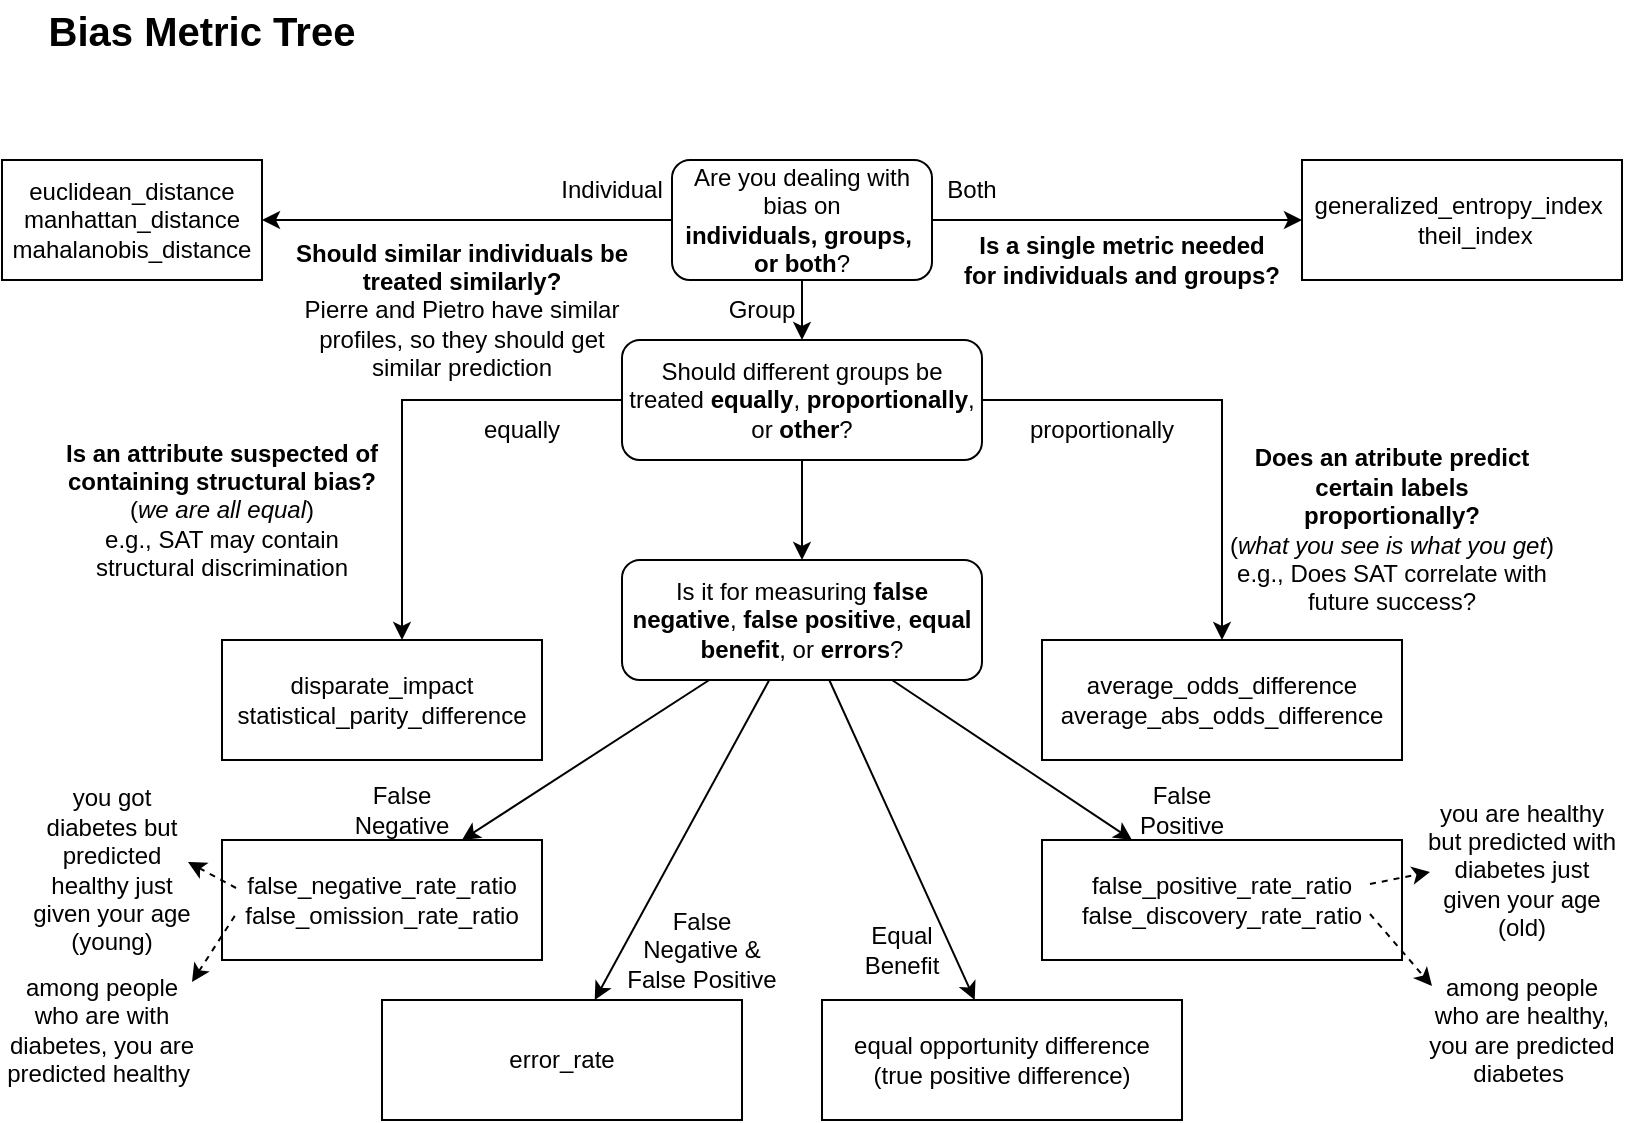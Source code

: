 <mxfile version="18.0.6" type="device" pages="4"><diagram id="ROVYb0s-WKF2HSkMTTLL" name="Metric Decision"><mxGraphModel dx="1038" dy="649" grid="1" gridSize="10" guides="0" tooltips="1" connect="0" arrows="0" fold="1" page="1" pageScale="1" pageWidth="827" pageHeight="1169" math="0" shadow="0"><root><mxCell id="0"/><mxCell id="1" parent="0"/><mxCell id="5Wt8-BxMHKpQGTpT58Vk-3" value="" style="edgeStyle=orthogonalEdgeStyle;rounded=0;orthogonalLoop=1;jettySize=auto;html=1;" parent="1" source="5Wt8-BxMHKpQGTpT58Vk-1" target="5Wt8-BxMHKpQGTpT58Vk-5" edge="1"><mxGeometry x="0.143" y="-20" relative="1" as="geometry"><mxPoint x="140" y="200" as="targetPoint"/><Array as="points"/><mxPoint as="offset"/></mxGeometry></mxCell><mxCell id="5Wt8-BxMHKpQGTpT58Vk-30" style="edgeStyle=orthogonalEdgeStyle;rounded=0;orthogonalLoop=1;jettySize=auto;html=1;fontSize=11;" parent="1" source="5Wt8-BxMHKpQGTpT58Vk-1" target="5Wt8-BxMHKpQGTpT58Vk-28" edge="1"><mxGeometry relative="1" as="geometry"/></mxCell><mxCell id="5Wt8-BxMHKpQGTpT58Vk-68" style="edgeStyle=orthogonalEdgeStyle;rounded=0;orthogonalLoop=1;jettySize=auto;html=1;exitX=0.5;exitY=1;exitDx=0;exitDy=0;fontSize=11;" parent="1" source="5Wt8-BxMHKpQGTpT58Vk-1" target="5Wt8-BxMHKpQGTpT58Vk-31" edge="1"><mxGeometry relative="1" as="geometry"><Array as="points"><mxPoint x="410" y="155"/></Array></mxGeometry></mxCell><mxCell id="5Wt8-BxMHKpQGTpT58Vk-1" value="Are you dealing with bias on &lt;b&gt;individuals,&amp;nbsp;&lt;/b&gt;&lt;b&gt;groups,&amp;nbsp; or both&lt;/b&gt;?" style="rounded=1;whiteSpace=wrap;html=1;" parent="1" vertex="1"><mxGeometry x="345" y="100" width="130" height="60" as="geometry"/></mxCell><mxCell id="5Wt8-BxMHKpQGTpT58Vk-5" value="euclidean_distance&lt;br&gt;manhattan_distance&lt;br&gt;mahalanobis_distance" style="rounded=0;whiteSpace=wrap;html=1;" parent="1" vertex="1"><mxGeometry x="10" y="100" width="130" height="60" as="geometry"/></mxCell><mxCell id="5Wt8-BxMHKpQGTpT58Vk-6" value="Bias Metric Tree" style="text;html=1;strokeColor=none;fillColor=none;align=center;verticalAlign=middle;whiteSpace=wrap;rounded=0;fontStyle=1;fontSize=20;" parent="1" vertex="1"><mxGeometry x="20" y="20" width="180" height="30" as="geometry"/></mxCell><mxCell id="5Wt8-BxMHKpQGTpT58Vk-8" value="Individual" style="text;html=1;strokeColor=none;fillColor=none;align=center;verticalAlign=middle;whiteSpace=wrap;rounded=0;fontSize=12;" parent="1" vertex="1"><mxGeometry x="295" y="105" width="40" height="20" as="geometry"/></mxCell><mxCell id="5Wt8-BxMHKpQGTpT58Vk-22" style="edgeStyle=orthogonalEdgeStyle;rounded=0;orthogonalLoop=1;jettySize=auto;html=1;fontSize=11;exitX=0;exitY=0.5;exitDx=0;exitDy=0;" parent="1" source="5Wt8-BxMHKpQGTpT58Vk-31" target="5Wt8-BxMHKpQGTpT58Vk-20" edge="1"><mxGeometry relative="1" as="geometry"><mxPoint x="420" y="200" as="sourcePoint"/><Array as="points"><mxPoint x="210" y="220"/></Array></mxGeometry></mxCell><mxCell id="5Wt8-BxMHKpQGTpT58Vk-15" value="&lt;b&gt;Should similar individuals be treated similarly?&lt;br&gt;&lt;/b&gt;Pierre and Pietro have similar profiles, so they should get similar prediction" style="text;html=1;strokeColor=none;fillColor=none;align=center;verticalAlign=middle;whiteSpace=wrap;rounded=0;fontSize=12;" parent="1" vertex="1"><mxGeometry x="150" y="145" width="180" height="60" as="geometry"/></mxCell><mxCell id="5Wt8-BxMHKpQGTpT58Vk-16" value="Group" style="text;html=1;strokeColor=none;fillColor=none;align=center;verticalAlign=middle;whiteSpace=wrap;rounded=0;fontSize=12;" parent="1" vertex="1"><mxGeometry x="370" y="160" width="40" height="30" as="geometry"/></mxCell><mxCell id="5Wt8-BxMHKpQGTpT58Vk-19" value="&lt;b&gt;Does an atribute predict certain labels proportionally?&lt;br&gt;&lt;/b&gt;(&lt;i&gt;what you see is what you get&lt;/i&gt;) e.g.,&amp;nbsp;Does SAT correlate with future success?" style="text;html=1;strokeColor=none;fillColor=none;align=center;verticalAlign=middle;whiteSpace=wrap;rounded=0;fontSize=12;" parent="1" vertex="1"><mxGeometry x="620" y="270" width="170" height="30" as="geometry"/></mxCell><mxCell id="5Wt8-BxMHKpQGTpT58Vk-20" value="&lt;div&gt;disparate_impact&lt;/div&gt;&lt;div&gt;statistical_parity_difference&lt;/div&gt;" style="rounded=0;whiteSpace=wrap;html=1;" parent="1" vertex="1"><mxGeometry x="120" y="340" width="160" height="60" as="geometry"/></mxCell><mxCell id="5Wt8-BxMHKpQGTpT58Vk-21" value="&lt;b&gt;Is an attribute suspected of containing structural bias?&lt;br&gt;&lt;/b&gt;(&lt;i&gt;we are all equal&lt;/i&gt;)&lt;br&gt;e.g., SAT may contain structural discrimination" style="text;html=1;strokeColor=none;fillColor=none;align=center;verticalAlign=middle;whiteSpace=wrap;rounded=0;fontSize=12;" parent="1" vertex="1"><mxGeometry x="35" y="260" width="170" height="30" as="geometry"/></mxCell><mxCell id="5Wt8-BxMHKpQGTpT58Vk-23" value="&lt;div&gt;average_odds_difference&lt;/div&gt;&lt;div&gt;average_abs_odds_difference&lt;/div&gt;" style="rounded=0;whiteSpace=wrap;html=1;" parent="1" vertex="1"><mxGeometry x="530" y="340" width="180" height="60" as="geometry"/></mxCell><mxCell id="5Wt8-BxMHKpQGTpT58Vk-26" value="Both" style="text;html=1;strokeColor=none;fillColor=none;align=center;verticalAlign=middle;whiteSpace=wrap;rounded=0;fontSize=12;" parent="1" vertex="1"><mxGeometry x="475" y="105" width="40" height="20" as="geometry"/></mxCell><mxCell id="5Wt8-BxMHKpQGTpT58Vk-28" value="&lt;div&gt;generalized_entropy_index&amp;nbsp;&lt;/div&gt;&lt;div&gt;&amp;nbsp; &amp;nbsp; theil_index&lt;/div&gt;" style="rounded=0;whiteSpace=wrap;html=1;" parent="1" vertex="1"><mxGeometry x="660" y="100" width="160" height="60" as="geometry"/></mxCell><mxCell id="5Wt8-BxMHKpQGTpT58Vk-29" value="&lt;b&gt;Is a single metric needed for individuals and groups?&lt;br&gt;&lt;/b&gt;" style="text;html=1;strokeColor=none;fillColor=none;align=center;verticalAlign=middle;whiteSpace=wrap;rounded=0;fontSize=12;" parent="1" vertex="1"><mxGeometry x="490" y="135" width="160" height="30" as="geometry"/></mxCell><mxCell id="5Wt8-BxMHKpQGTpT58Vk-49" value="" style="edgeStyle=orthogonalEdgeStyle;rounded=0;orthogonalLoop=1;jettySize=auto;html=1;fontSize=11;entryX=0.5;entryY=0;entryDx=0;entryDy=0;" parent="1" source="5Wt8-BxMHKpQGTpT58Vk-31" target="5Wt8-BxMHKpQGTpT58Vk-48" edge="1"><mxGeometry relative="1" as="geometry"><Array as="points"/></mxGeometry></mxCell><mxCell id="5Wt8-BxMHKpQGTpT58Vk-31" value="Should different groups be treated &lt;b&gt;equally&lt;/b&gt;, &lt;b&gt;proportionally&lt;/b&gt;, or &lt;b&gt;other&lt;/b&gt;?" style="rounded=1;whiteSpace=wrap;html=1;" parent="1" vertex="1"><mxGeometry x="320" y="190" width="180" height="60" as="geometry"/></mxCell><mxCell id="5Wt8-BxMHKpQGTpT58Vk-33" style="edgeStyle=orthogonalEdgeStyle;rounded=0;orthogonalLoop=1;jettySize=auto;html=1;fontSize=11;" parent="1" source="5Wt8-BxMHKpQGTpT58Vk-31" target="5Wt8-BxMHKpQGTpT58Vk-23" edge="1"><mxGeometry relative="1" as="geometry"><mxPoint x="270" y="140" as="sourcePoint"/><mxPoint x="370" y="200" as="targetPoint"/><Array as="points"><mxPoint x="620" y="220"/></Array></mxGeometry></mxCell><mxCell id="5Wt8-BxMHKpQGTpT58Vk-34" value="proportionally" style="text;html=1;strokeColor=none;fillColor=none;align=center;verticalAlign=middle;whiteSpace=wrap;rounded=0;fontSize=12;" parent="1" vertex="1"><mxGeometry x="540" y="220" width="40" height="30" as="geometry"/></mxCell><mxCell id="5Wt8-BxMHKpQGTpT58Vk-41" value="equally" style="text;html=1;strokeColor=none;fillColor=none;align=center;verticalAlign=middle;whiteSpace=wrap;rounded=0;fontSize=12;" parent="1" vertex="1"><mxGeometry x="250" y="220" width="40" height="30" as="geometry"/></mxCell><mxCell id="5Wt8-BxMHKpQGTpT58Vk-46" value="&lt;div&gt;false_negative_rate_ratio&lt;/div&gt;&lt;div&gt;&lt;span&gt;false_omission_rate_ratio&lt;/span&gt;&lt;/div&gt;" style="rounded=0;whiteSpace=wrap;html=1;" parent="1" vertex="1"><mxGeometry x="120" y="440" width="160" height="60" as="geometry"/></mxCell><mxCell id="5Wt8-BxMHKpQGTpT58Vk-54" style="rounded=0;orthogonalLoop=1;jettySize=auto;html=1;fontSize=11;" parent="1" source="5Wt8-BxMHKpQGTpT58Vk-48" target="5Wt8-BxMHKpQGTpT58Vk-51" edge="1"><mxGeometry relative="1" as="geometry"/></mxCell><mxCell id="5Wt8-BxMHKpQGTpT58Vk-55" style="edgeStyle=none;rounded=0;orthogonalLoop=1;jettySize=auto;html=1;entryX=0.75;entryY=0;entryDx=0;entryDy=0;fontSize=11;" parent="1" source="5Wt8-BxMHKpQGTpT58Vk-48" target="5Wt8-BxMHKpQGTpT58Vk-46" edge="1"><mxGeometry relative="1" as="geometry"><Array as="points"/></mxGeometry></mxCell><mxCell id="5Wt8-BxMHKpQGTpT58Vk-58" style="edgeStyle=none;rounded=0;orthogonalLoop=1;jettySize=auto;html=1;entryX=0.25;entryY=0;entryDx=0;entryDy=0;fontSize=11;" parent="1" source="5Wt8-BxMHKpQGTpT58Vk-48" target="5Wt8-BxMHKpQGTpT58Vk-57" edge="1"><mxGeometry relative="1" as="geometry"/></mxCell><mxCell id="5Wt8-BxMHKpQGTpT58Vk-48" value="Is it for measuring &lt;b&gt;false negative&lt;/b&gt;, &lt;b&gt;false positive&lt;/b&gt;, &lt;b&gt;equal benefit&lt;/b&gt;, or &lt;b&gt;errors&lt;/b&gt;?" style="whiteSpace=wrap;html=1;rounded=1;" parent="1" vertex="1"><mxGeometry x="320" y="300" width="180" height="60" as="geometry"/></mxCell><mxCell id="5Wt8-BxMHKpQGTpT58Vk-51" value="error_rate" style="rounded=0;whiteSpace=wrap;html=1;" parent="1" vertex="1"><mxGeometry x="200" y="520" width="180" height="60" as="geometry"/></mxCell><mxCell id="5Wt8-BxMHKpQGTpT58Vk-56" value="False Negative" style="text;html=1;strokeColor=none;fillColor=none;align=center;verticalAlign=middle;whiteSpace=wrap;rounded=0;fontSize=12;" parent="1" vertex="1"><mxGeometry x="190" y="410" width="40" height="30" as="geometry"/></mxCell><mxCell id="5Wt8-BxMHKpQGTpT58Vk-57" value="&lt;div&gt;false_positive_rate_ratio&lt;/div&gt;&lt;div&gt;false_discovery_rate_ratio&lt;/div&gt;" style="rounded=0;whiteSpace=wrap;html=1;" parent="1" vertex="1"><mxGeometry x="530" y="440" width="180" height="60" as="geometry"/></mxCell><mxCell id="5Wt8-BxMHKpQGTpT58Vk-59" value="False&lt;br&gt;Positive" style="text;html=1;strokeColor=none;fillColor=none;align=center;verticalAlign=middle;whiteSpace=wrap;rounded=0;fontSize=12;" parent="1" vertex="1"><mxGeometry x="580" y="410" width="40" height="30" as="geometry"/></mxCell><mxCell id="5Wt8-BxMHKpQGTpT58Vk-60" value="Equal Benefit" style="text;html=1;strokeColor=none;fillColor=none;align=center;verticalAlign=middle;whiteSpace=wrap;rounded=0;fontSize=12;" parent="1" vertex="1"><mxGeometry x="430" y="480" width="60" height="30" as="geometry"/></mxCell><mxCell id="5Wt8-BxMHKpQGTpT58Vk-61" value="you got diabetes but predicted healthy just given your age (young)" style="text;html=1;strokeColor=none;fillColor=none;align=center;verticalAlign=middle;whiteSpace=wrap;rounded=0;fontSize=12;fontStyle=0" parent="1" vertex="1"><mxGeometry x="20" y="440" width="90" height="30" as="geometry"/></mxCell><mxCell id="5Wt8-BxMHKpQGTpT58Vk-64" value="you are healthy but predicted with diabetes just given your age (old)" style="text;html=1;strokeColor=none;fillColor=none;align=center;verticalAlign=middle;whiteSpace=wrap;rounded=0;fontSize=12;fontStyle=0" parent="1" vertex="1"><mxGeometry x="720" y="440" width="100" height="30" as="geometry"/></mxCell><mxCell id="5Wt8-BxMHKpQGTpT58Vk-65" value="among people who are healthy, you are predicted diabetes&amp;nbsp;" style="text;html=1;strokeColor=none;fillColor=none;align=center;verticalAlign=middle;whiteSpace=wrap;rounded=0;fontSize=12;fontStyle=0" parent="1" vertex="1"><mxGeometry x="720" y="520" width="100" height="30" as="geometry"/></mxCell><mxCell id="5Wt8-BxMHKpQGTpT58Vk-66" value="among people who are with diabetes, you are predicted healthy&amp;nbsp;" style="text;html=1;strokeColor=none;fillColor=none;align=center;verticalAlign=middle;whiteSpace=wrap;rounded=0;fontSize=12;fontStyle=0" parent="1" vertex="1"><mxGeometry x="10" y="520" width="100" height="30" as="geometry"/></mxCell><mxCell id="5Wt8-BxMHKpQGTpT58Vk-69" value="equal opportunity difference&lt;br&gt;(true positive difference)" style="rounded=0;whiteSpace=wrap;html=1;" parent="1" vertex="1"><mxGeometry x="420" y="520" width="180" height="60" as="geometry"/></mxCell><mxCell id="5Wt8-BxMHKpQGTpT58Vk-70" style="rounded=0;orthogonalLoop=1;jettySize=auto;html=1;fontSize=11;" parent="1" source="5Wt8-BxMHKpQGTpT58Vk-48" target="5Wt8-BxMHKpQGTpT58Vk-69" edge="1"><mxGeometry relative="1" as="geometry"><mxPoint x="403.636" y="370.0" as="sourcePoint"/><mxPoint x="316.364" y="530" as="targetPoint"/></mxGeometry></mxCell><mxCell id="5Wt8-BxMHKpQGTpT58Vk-73" value="False Negative &amp;amp; False Positive" style="text;html=1;strokeColor=none;fillColor=none;align=center;verticalAlign=middle;whiteSpace=wrap;rounded=0;fontSize=12;" parent="1" vertex="1"><mxGeometry x="320" y="480" width="80" height="30" as="geometry"/></mxCell><mxCell id="1eH2QFsnxdnTRxVma0pr-1" value="" style="endArrow=none;dashed=1;html=1;rounded=0;startArrow=classic;startFill=1;" parent="1" edge="1"><mxGeometry width="50" height="50" relative="1" as="geometry"><mxPoint x="103" y="451" as="sourcePoint"/><mxPoint x="127" y="464" as="targetPoint"/></mxGeometry></mxCell><mxCell id="1eH2QFsnxdnTRxVma0pr-3" value="" style="endArrow=none;dashed=1;html=1;rounded=0;endFill=0;startArrow=classic;startFill=1;" parent="1" edge="1"><mxGeometry width="50" height="50" relative="1" as="geometry"><mxPoint x="105" y="511" as="sourcePoint"/><mxPoint x="127" y="477" as="targetPoint"/></mxGeometry></mxCell><mxCell id="Xe3XQp1PV30ZQTXPDy6D-3" value="" style="endArrow=classic;dashed=1;html=1;rounded=0;startArrow=none;startFill=0;endFill=1;" parent="1" edge="1"><mxGeometry width="50" height="50" relative="1" as="geometry"><mxPoint x="694" y="477" as="sourcePoint"/><mxPoint x="725" y="513" as="targetPoint"/></mxGeometry></mxCell><mxCell id="Xe3XQp1PV30ZQTXPDy6D-4" value="" style="endArrow=classic;dashed=1;html=1;rounded=0;endFill=1;" parent="1" edge="1"><mxGeometry width="50" height="50" relative="1" as="geometry"><mxPoint x="694" y="462" as="sourcePoint"/><mxPoint x="724" y="456" as="targetPoint"/></mxGeometry></mxCell></root></mxGraphModel></diagram><diagram id="ihnDKMD6gyirnQI9fA1_" name="Bias Mitigation"><mxGraphModel dx="1038" dy="649" grid="1" gridSize="10" guides="1" tooltips="1" connect="1" arrows="1" fold="1" page="1" pageScale="1" pageWidth="1169" pageHeight="827" math="0" shadow="0"><root><mxCell id="2_XDIHBE1WDpUkD5nvG5-0"/><mxCell id="2_XDIHBE1WDpUkD5nvG5-1" parent="2_XDIHBE1WDpUkD5nvG5-0"/><mxCell id="MUUW_2yrwckIE4xrOXpo-5" value="Bias Mitigation Tree" style="text;html=1;strokeColor=none;fillColor=none;align=center;verticalAlign=middle;whiteSpace=wrap;rounded=0;fontStyle=1;fontSize=20;" parent="2_XDIHBE1WDpUkD5nvG5-1" vertex="1"><mxGeometry x="40" y="80" width="220" height="30" as="geometry"/></mxCell><mxCell id="MUUW_2yrwckIE4xrOXpo-39" value="Can the dataset be modified?" style="rounded=1;whiteSpace=wrap;html=1;" parent="2_XDIHBE1WDpUkD5nvG5-1" vertex="1"><mxGeometry x="620" y="120" width="120" height="60" as="geometry"/></mxCell><mxCell id="3WCaHaTnCZHrkLx-y-O--0" value="Can the traning algorithm be interfered?" style="rounded=1;whiteSpace=wrap;html=1;" parent="2_XDIHBE1WDpUkD5nvG5-1" vertex="1"><mxGeometry x="330" y="210" width="120" height="60" as="geometry"/></mxCell><mxCell id="3WCaHaTnCZHrkLx-y-O--1" value="Can the result be &lt;br&gt;changed?" style="rounded=1;whiteSpace=wrap;html=1;" parent="2_XDIHBE1WDpUkD5nvG5-1" vertex="1"><mxGeometry x="40" y="210" width="120" height="59" as="geometry"/></mxCell><mxCell id="3WCaHaTnCZHrkLx-y-O--2" value="&lt;div&gt;- Optimized Preprocessing&lt;/div&gt;&lt;div&gt;&lt;span&gt;- Disparate Impact Remover&lt;/span&gt;&lt;/div&gt;" style="rounded=0;whiteSpace=wrap;html=1;" parent="2_XDIHBE1WDpUkD5nvG5-1" vertex="1"><mxGeometry x="770" y="320" width="120" height="60" as="geometry"/></mxCell><mxCell id="3WCaHaTnCZHrkLx-y-O--10" style="edgeStyle=orthogonalEdgeStyle;rounded=0;orthogonalLoop=1;jettySize=auto;html=1;" parent="2_XDIHBE1WDpUkD5nvG5-1" source="3WCaHaTnCZHrkLx-y-O--3" target="3WCaHaTnCZHrkLx-y-O--4" edge="1"><mxGeometry relative="1" as="geometry"/></mxCell><mxCell id="3WCaHaTnCZHrkLx-y-O--3" value="No need transparancy on the transformation?" style="rounded=1;whiteSpace=wrap;html=1;" parent="2_XDIHBE1WDpUkD5nvG5-1" vertex="1"><mxGeometry x="620" y="210" width="120" height="60" as="geometry"/></mxCell><mxCell id="3WCaHaTnCZHrkLx-y-O--4" value="&lt;div&gt;&lt;span style=&quot;font-weight: normal&quot;&gt;- Learning fair representation&lt;/span&gt;&lt;/div&gt;" style="rounded=0;whiteSpace=wrap;html=1;fontStyle=1" parent="2_XDIHBE1WDpUkD5nvG5-1" vertex="1"><mxGeometry x="620" y="320" width="120" height="60" as="geometry"/></mxCell><mxCell id="3WCaHaTnCZHrkLx-y-O--11" value="&lt;div&gt;- Reweighing&lt;/div&gt;" style="rounded=0;whiteSpace=wrap;html=1;" parent="2_XDIHBE1WDpUkD5nvG5-1" vertex="1"><mxGeometry x="770" y="240" width="120" height="60" as="geometry"/></mxCell><mxCell id="3WCaHaTnCZHrkLx-y-O--13" style="edgeStyle=orthogonalEdgeStyle;rounded=0;orthogonalLoop=1;jettySize=auto;html=1;" parent="2_XDIHBE1WDpUkD5nvG5-1" source="3WCaHaTnCZHrkLx-y-O--12" target="3WCaHaTnCZHrkLx-y-O--11" edge="1"><mxGeometry relative="1" as="geometry"><Array as="points"><mxPoint x="800" y="220"/><mxPoint x="800" y="220"/></Array></mxGeometry></mxCell><mxCell id="3WCaHaTnCZHrkLx-y-O--12" value="Is modifying weights allowed?" style="rounded=1;whiteSpace=wrap;html=1;" parent="2_XDIHBE1WDpUkD5nvG5-1" vertex="1"><mxGeometry x="770" y="120" width="120" height="60" as="geometry"/></mxCell><mxCell id="3WCaHaTnCZHrkLx-y-O--15" value="&lt;div&gt;- Meta Fair Classifier&lt;/div&gt;&lt;div&gt;&lt;span&gt;- Adversarial Debiasing&lt;/span&gt;&lt;/div&gt;" style="rounded=0;whiteSpace=wrap;html=1;" parent="2_XDIHBE1WDpUkD5nvG5-1" vertex="1"><mxGeometry x="330" y="320" width="120" height="60" as="geometry"/></mxCell><mxCell id="3WCaHaTnCZHrkLx-y-O--20" value="Yes" style="text;html=1;strokeColor=none;fillColor=none;align=center;verticalAlign=middle;whiteSpace=wrap;rounded=0;" parent="2_XDIHBE1WDpUkD5nvG5-1" vertex="1"><mxGeometry x="770" y="184" width="30" height="20" as="geometry"/></mxCell><mxCell id="3WCaHaTnCZHrkLx-y-O--25" value="Does the training algorithm allow regularisation term?" style="rounded=1;whiteSpace=wrap;html=1;" parent="2_XDIHBE1WDpUkD5nvG5-1" vertex="1"><mxGeometry x="480" y="210" width="120" height="60" as="geometry"/></mxCell><mxCell id="3WCaHaTnCZHrkLx-y-O--27" value="&lt;span style=&quot;font-weight: normal&quot;&gt;- Prejudice Remover&lt;/span&gt;" style="rounded=0;whiteSpace=wrap;html=1;fontStyle=1" parent="2_XDIHBE1WDpUkD5nvG5-1" vertex="1"><mxGeometry x="480" y="320" width="120" height="60" as="geometry"/></mxCell><mxCell id="3WCaHaTnCZHrkLx-y-O--28" value="Yes" style="text;html=1;strokeColor=none;fillColor=none;align=center;verticalAlign=middle;whiteSpace=wrap;rounded=0;" parent="2_XDIHBE1WDpUkD5nvG5-1" vertex="1"><mxGeometry x="650" y="274" width="30" height="20" as="geometry"/></mxCell><mxCell id="3WCaHaTnCZHrkLx-y-O--30" value="Yes" style="text;html=1;strokeColor=none;fillColor=none;align=center;verticalAlign=middle;whiteSpace=wrap;rounded=0;" parent="2_XDIHBE1WDpUkD5nvG5-1" vertex="1"><mxGeometry x="650" y="184" width="30" height="20" as="geometry"/></mxCell><mxCell id="3WCaHaTnCZHrkLx-y-O--33" style="edgeStyle=orthogonalEdgeStyle;rounded=0;orthogonalLoop=1;jettySize=auto;html=1;exitX=0.5;exitY=1;exitDx=0;exitDy=0;entryX=0.5;entryY=0;entryDx=0;entryDy=0;" parent="2_XDIHBE1WDpUkD5nvG5-1" source="3WCaHaTnCZHrkLx-y-O--25" target="3WCaHaTnCZHrkLx-y-O--27" edge="1"><mxGeometry relative="1" as="geometry"><mxPoint x="229.0" y="569" as="sourcePoint"/><mxPoint x="229.0" y="589" as="targetPoint"/></mxGeometry></mxCell><mxCell id="3WCaHaTnCZHrkLx-y-O--34" value="Yes" style="text;html=1;strokeColor=none;fillColor=none;align=center;verticalAlign=middle;whiteSpace=wrap;rounded=0;" parent="2_XDIHBE1WDpUkD5nvG5-1" vertex="1"><mxGeometry x="450" y="220" width="30" height="20" as="geometry"/></mxCell><mxCell id="3WCaHaTnCZHrkLx-y-O--35" value="Yes" style="text;html=1;strokeColor=none;fillColor=none;align=center;verticalAlign=middle;whiteSpace=wrap;rounded=0;" parent="2_XDIHBE1WDpUkD5nvG5-1" vertex="1"><mxGeometry x="539.5" y="273" width="30" height="20" as="geometry"/></mxCell><mxCell id="3WCaHaTnCZHrkLx-y-O--39" value="&lt;span style=&quot;font-weight: normal&quot;&gt;-&amp;nbsp;&lt;/span&gt;&lt;span style=&quot;font-weight: 400&quot;&gt;Reject Option Classification&lt;/span&gt;" style="rounded=0;whiteSpace=wrap;html=1;fontStyle=1" parent="2_XDIHBE1WDpUkD5nvG5-1" vertex="1"><mxGeometry x="40" y="320" width="120" height="60" as="geometry"/></mxCell><mxCell id="3WCaHaTnCZHrkLx-y-O--41" value="Yes" style="text;html=1;strokeColor=none;fillColor=none;align=center;verticalAlign=middle;whiteSpace=wrap;rounded=0;" parent="2_XDIHBE1WDpUkD5nvG5-1" vertex="1"><mxGeometry x="160" y="219" width="30" height="20" as="geometry"/></mxCell><mxCell id="3WCaHaTnCZHrkLx-y-O--45" value="&lt;div&gt;- Equalising Odds Postprocessing&lt;/div&gt;&lt;div&gt;&lt;span&gt;&amp;nbsp;- Calibrated Eq Odds Postprocessing&lt;/span&gt;&lt;/div&gt;" style="rounded=0;whiteSpace=wrap;html=1;" parent="2_XDIHBE1WDpUkD5nvG5-1" vertex="1"><mxGeometry x="190" y="320" width="120" height="60" as="geometry"/></mxCell><mxCell id="3WCaHaTnCZHrkLx-y-O--47" style="edgeStyle=orthogonalEdgeStyle;rounded=0;orthogonalLoop=1;jettySize=auto;html=1;" parent="2_XDIHBE1WDpUkD5nvG5-1" source="3WCaHaTnCZHrkLx-y-O--46" target="3WCaHaTnCZHrkLx-y-O--45" edge="1"><mxGeometry relative="1" as="geometry"/></mxCell><mxCell id="3WCaHaTnCZHrkLx-y-O--46" value="Allow certain degree of randomisation on the result?" style="rounded=1;whiteSpace=wrap;html=1;" parent="2_XDIHBE1WDpUkD5nvG5-1" vertex="1"><mxGeometry x="190" y="210" width="120" height="59" as="geometry"/></mxCell><mxCell id="3WCaHaTnCZHrkLx-y-O--48" value="Yes" style="text;html=1;strokeColor=none;fillColor=none;align=center;verticalAlign=middle;whiteSpace=wrap;rounded=0;" parent="2_XDIHBE1WDpUkD5nvG5-1" vertex="1"><mxGeometry x="216" y="273" width="30" height="20" as="geometry"/></mxCell><mxCell id="3WCaHaTnCZHrkLx-y-O--55" value="No" style="text;html=1;strokeColor=none;fillColor=none;align=center;verticalAlign=middle;whiteSpace=wrap;rounded=0;" parent="2_XDIHBE1WDpUkD5nvG5-1" vertex="1"><mxGeometry x="740" y="130" width="30" height="20" as="geometry"/></mxCell><mxCell id="hbvQofPYgeQkG28cpdnY-0" value="" style="endArrow=classic;html=1;rounded=0;" parent="2_XDIHBE1WDpUkD5nvG5-1" source="3WCaHaTnCZHrkLx-y-O--1" target="3WCaHaTnCZHrkLx-y-O--46" edge="1"><mxGeometry width="50" height="50" relative="1" as="geometry"><mxPoint x="-120" y="449" as="sourcePoint"/><mxPoint x="-70" y="399" as="targetPoint"/></mxGeometry></mxCell><mxCell id="hbvQofPYgeQkG28cpdnY-1" value="" style="endArrow=classic;html=1;rounded=0;" parent="2_XDIHBE1WDpUkD5nvG5-1" source="3WCaHaTnCZHrkLx-y-O--46" target="3WCaHaTnCZHrkLx-y-O--39" edge="1"><mxGeometry width="50" height="50" relative="1" as="geometry"><mxPoint x="-120" y="449" as="sourcePoint"/><mxPoint x="-70" y="399" as="targetPoint"/></mxGeometry></mxCell><mxCell id="hbvQofPYgeQkG28cpdnY-2" value="No" style="text;html=1;strokeColor=none;fillColor=none;align=center;verticalAlign=middle;whiteSpace=wrap;rounded=0;" parent="2_XDIHBE1WDpUkD5nvG5-1" vertex="1"><mxGeometry x="160" y="300" width="30" height="20" as="geometry"/></mxCell><mxCell id="hbvQofPYgeQkG28cpdnY-4" value="" style="endArrow=classic;html=1;rounded=0;" parent="2_XDIHBE1WDpUkD5nvG5-1" source="3WCaHaTnCZHrkLx-y-O--0" target="3WCaHaTnCZHrkLx-y-O--25" edge="1"><mxGeometry width="50" height="50" relative="1" as="geometry"><mxPoint x="440" y="449" as="sourcePoint"/><mxPoint x="490" y="399" as="targetPoint"/></mxGeometry></mxCell><mxCell id="hbvQofPYgeQkG28cpdnY-7" value="" style="endArrow=classic;html=1;rounded=0;" parent="2_XDIHBE1WDpUkD5nvG5-1" source="3WCaHaTnCZHrkLx-y-O--25" target="3WCaHaTnCZHrkLx-y-O--15" edge="1"><mxGeometry width="50" height="50" relative="1" as="geometry"><mxPoint x="440" y="449" as="sourcePoint"/><mxPoint x="370" y="329" as="targetPoint"/></mxGeometry></mxCell><mxCell id="hbvQofPYgeQkG28cpdnY-8" value="No" style="text;html=1;strokeColor=none;fillColor=none;align=center;verticalAlign=middle;whiteSpace=wrap;rounded=0;" parent="2_XDIHBE1WDpUkD5nvG5-1" vertex="1"><mxGeometry x="450" y="300" width="30" height="20" as="geometry"/></mxCell><mxCell id="hbvQofPYgeQkG28cpdnY-11" value="" style="endArrow=classic;html=1;rounded=0;" parent="2_XDIHBE1WDpUkD5nvG5-1" source="MUUW_2yrwckIE4xrOXpo-39" target="3WCaHaTnCZHrkLx-y-O--12" edge="1"><mxGeometry width="50" height="50" relative="1" as="geometry"><mxPoint x="860" y="280" as="sourcePoint"/><mxPoint x="910" y="230" as="targetPoint"/></mxGeometry></mxCell><mxCell id="hbvQofPYgeQkG28cpdnY-12" value="" style="endArrow=classic;html=1;rounded=0;" parent="2_XDIHBE1WDpUkD5nvG5-1" source="MUUW_2yrwckIE4xrOXpo-39" target="3WCaHaTnCZHrkLx-y-O--3" edge="1"><mxGeometry width="50" height="50" relative="1" as="geometry"><mxPoint x="860" y="280" as="sourcePoint"/><mxPoint x="910" y="230" as="targetPoint"/></mxGeometry></mxCell><mxCell id="hbvQofPYgeQkG28cpdnY-13" value="" style="endArrow=classic;html=1;rounded=0;" parent="2_XDIHBE1WDpUkD5nvG5-1" source="3WCaHaTnCZHrkLx-y-O--3" target="3WCaHaTnCZHrkLx-y-O--2" edge="1"><mxGeometry width="50" height="50" relative="1" as="geometry"><mxPoint x="860" y="280" as="sourcePoint"/><mxPoint x="910" y="230" as="targetPoint"/></mxGeometry></mxCell><mxCell id="hbvQofPYgeQkG28cpdnY-14" value="No" style="text;html=1;strokeColor=none;fillColor=none;align=center;verticalAlign=middle;whiteSpace=wrap;rounded=0;" parent="2_XDIHBE1WDpUkD5nvG5-1" vertex="1"><mxGeometry x="740" y="300" width="30" height="20" as="geometry"/></mxCell><mxCell id="hbvQofPYgeQkG28cpdnY-17" value="Which part of the pipeline is the debiasing algorithm applied to?" style="rounded=1;whiteSpace=wrap;html=1;" parent="2_XDIHBE1WDpUkD5nvG5-1" vertex="1"><mxGeometry x="40" y="120" width="120" height="60" as="geometry"/></mxCell><mxCell id="hbvQofPYgeQkG28cpdnY-18" value="" style="endArrow=classic;html=1;rounded=0;" parent="2_XDIHBE1WDpUkD5nvG5-1" source="hbvQofPYgeQkG28cpdnY-17" target="3WCaHaTnCZHrkLx-y-O--1" edge="1"><mxGeometry width="50" height="50" relative="1" as="geometry"><mxPoint x="150" y="280" as="sourcePoint"/><mxPoint x="200" y="230" as="targetPoint"/><Array as="points"/></mxGeometry></mxCell><mxCell id="hbvQofPYgeQkG28cpdnY-19" value="" style="endArrow=classic;html=1;rounded=0;entryX=0;entryY=0.25;entryDx=0;entryDy=0;exitX=1;exitY=0.25;exitDx=0;exitDy=0;" parent="2_XDIHBE1WDpUkD5nvG5-1" source="hbvQofPYgeQkG28cpdnY-17" target="MUUW_2yrwckIE4xrOXpo-39" edge="1"><mxGeometry width="50" height="50" relative="1" as="geometry"><mxPoint x="150" y="280" as="sourcePoint"/><mxPoint x="200" y="230" as="targetPoint"/><Array as="points"/></mxGeometry></mxCell><mxCell id="hbvQofPYgeQkG28cpdnY-20" value="" style="endArrow=classic;html=1;rounded=0;entryX=0.5;entryY=0;entryDx=0;entryDy=0;exitX=1;exitY=0.75;exitDx=0;exitDy=0;" parent="2_XDIHBE1WDpUkD5nvG5-1" source="hbvQofPYgeQkG28cpdnY-17" target="3WCaHaTnCZHrkLx-y-O--0" edge="1"><mxGeometry width="50" height="50" relative="1" as="geometry"><mxPoint x="150" y="280" as="sourcePoint"/><mxPoint x="200" y="230" as="targetPoint"/><Array as="points"><mxPoint x="390" y="165"/></Array></mxGeometry></mxCell><mxCell id="hbvQofPYgeQkG28cpdnY-21" value="Pre-processing" style="text;html=1;strokeColor=none;fillColor=none;align=center;verticalAlign=middle;whiteSpace=wrap;rounded=0;fontStyle=1" parent="2_XDIHBE1WDpUkD5nvG5-1" vertex="1"><mxGeometry x="510" y="140" width="90" height="20" as="geometry"/></mxCell><mxCell id="hbvQofPYgeQkG28cpdnY-23" value="Post-processing" style="text;html=1;strokeColor=none;fillColor=none;align=center;verticalAlign=middle;whiteSpace=wrap;rounded=0;fontStyle=1" parent="2_XDIHBE1WDpUkD5nvG5-1" vertex="1"><mxGeometry x="100" y="184" width="100" height="20" as="geometry"/></mxCell><mxCell id="hbvQofPYgeQkG28cpdnY-24" value="In-processing" style="text;html=1;strokeColor=none;fillColor=none;align=center;verticalAlign=middle;whiteSpace=wrap;rounded=0;fontStyle=1" parent="2_XDIHBE1WDpUkD5nvG5-1" vertex="1"><mxGeometry x="380" y="184" width="110" height="20" as="geometry"/></mxCell><mxCell id="TsSwbH4X5b4QxSC1AWtb-0" value="&lt;span style=&quot;font-weight: 400;&quot;&gt;No Option&lt;/span&gt;" style="rounded=0;whiteSpace=wrap;html=1;fontStyle=1" vertex="1" parent="2_XDIHBE1WDpUkD5nvG5-1"><mxGeometry x="820" y="200" width="70" height="30" as="geometry"/></mxCell><mxCell id="TsSwbH4X5b4QxSC1AWtb-1" style="edgeStyle=orthogonalEdgeStyle;rounded=0;orthogonalLoop=1;jettySize=auto;html=1;exitX=0.75;exitY=1;exitDx=0;exitDy=0;" edge="1" parent="2_XDIHBE1WDpUkD5nvG5-1" source="3WCaHaTnCZHrkLx-y-O--12" target="TsSwbH4X5b4QxSC1AWtb-0"><mxGeometry relative="1" as="geometry"><mxPoint x="810.029" y="190" as="sourcePoint"/><mxPoint x="810.029" y="250" as="targetPoint"/><Array as="points"><mxPoint x="860" y="200"/><mxPoint x="860" y="200"/></Array></mxGeometry></mxCell><mxCell id="TsSwbH4X5b4QxSC1AWtb-2" value="No" style="text;html=1;strokeColor=none;fillColor=none;align=center;verticalAlign=middle;whiteSpace=wrap;rounded=0;" vertex="1" parent="2_XDIHBE1WDpUkD5nvG5-1"><mxGeometry x="830" y="180" width="30" height="20" as="geometry"/></mxCell><mxCell id="TsSwbH4X5b4QxSC1AWtb-4" value="&lt;span style=&quot;font-weight: 400;&quot;&gt;No Option&lt;/span&gt;" style="rounded=0;whiteSpace=wrap;html=1;fontStyle=1" vertex="1" parent="2_XDIHBE1WDpUkD5nvG5-1"><mxGeometry x="360" y="280" width="70" height="30" as="geometry"/></mxCell><mxCell id="TsSwbH4X5b4QxSC1AWtb-5" value="" style="endArrow=classic;html=1;rounded=0;entryX=0;entryY=0.5;entryDx=0;entryDy=0;" edge="1" parent="2_XDIHBE1WDpUkD5nvG5-1" target="TsSwbH4X5b4QxSC1AWtb-4"><mxGeometry width="50" height="50" relative="1" as="geometry"><mxPoint x="340" y="270" as="sourcePoint"/><mxPoint x="440.909" y="330" as="targetPoint"/><Array as="points"><mxPoint x="340" y="295"/></Array></mxGeometry></mxCell><mxCell id="TsSwbH4X5b4QxSC1AWtb-6" value="No" style="text;html=1;strokeColor=none;fillColor=none;align=center;verticalAlign=middle;whiteSpace=wrap;rounded=0;" vertex="1" parent="2_XDIHBE1WDpUkD5nvG5-1"><mxGeometry x="310" y="274" width="30" height="20" as="geometry"/></mxCell><mxCell id="TsSwbH4X5b4QxSC1AWtb-8" value="&lt;span style=&quot;font-weight: 400;&quot;&gt;No Option&lt;/span&gt;" style="rounded=0;whiteSpace=wrap;html=1;fontStyle=1" vertex="1" parent="2_XDIHBE1WDpUkD5nvG5-1"><mxGeometry x="70" y="280" width="70" height="30" as="geometry"/></mxCell><mxCell id="TsSwbH4X5b4QxSC1AWtb-9" value="" style="endArrow=classic;html=1;rounded=0;entryX=0;entryY=0.5;entryDx=0;entryDy=0;" edge="1" parent="2_XDIHBE1WDpUkD5nvG5-1" target="TsSwbH4X5b4QxSC1AWtb-8"><mxGeometry width="50" height="50" relative="1" as="geometry"><mxPoint x="51" y="270" as="sourcePoint"/><mxPoint x="370" y="305" as="targetPoint"/><Array as="points"><mxPoint x="51" y="295"/></Array></mxGeometry></mxCell><mxCell id="TsSwbH4X5b4QxSC1AWtb-10" value="No" style="text;html=1;strokeColor=none;fillColor=none;align=center;verticalAlign=middle;whiteSpace=wrap;rounded=0;" vertex="1" parent="2_XDIHBE1WDpUkD5nvG5-1"><mxGeometry x="40" y="294" width="30" height="20" as="geometry"/></mxCell></root></mxGraphModel></diagram><diagram name="Copy of Bias Mitigation" id="QbQaQjp7Rho_Z4vfHGkn"><mxGraphModel dx="2207" dy="649" grid="1" gridSize="10" guides="1" tooltips="1" connect="1" arrows="1" fold="1" page="1" pageScale="1" pageWidth="1169" pageHeight="827" math="0" shadow="0"><root><mxCell id="mljRkO3ozWe3AY3Ky9ok-0"/><mxCell id="mljRkO3ozWe3AY3Ky9ok-1" parent="mljRkO3ozWe3AY3Ky9ok-0"/><mxCell id="mljRkO3ozWe3AY3Ky9ok-3" value="Is the dataset can be modified?" style="rounded=1;whiteSpace=wrap;html=1;" parent="mljRkO3ozWe3AY3Ky9ok-1" vertex="1"><mxGeometry x="70" y="120" width="120" height="60" as="geometry"/></mxCell><mxCell id="mljRkO3ozWe3AY3Ky9ok-4" value="Is the model can be interfered?" style="rounded=1;whiteSpace=wrap;html=1;" parent="mljRkO3ozWe3AY3Ky9ok-1" vertex="1"><mxGeometry x="70" y="380" width="120" height="60" as="geometry"/></mxCell><mxCell id="mljRkO3ozWe3AY3Ky9ok-5" value="Is the result can be &lt;br&gt;changed?" style="rounded=1;whiteSpace=wrap;html=1;" parent="mljRkO3ozWe3AY3Ky9ok-1" vertex="1"><mxGeometry x="70" y="550" width="120" height="60" as="geometry"/></mxCell><mxCell id="mljRkO3ozWe3AY3Ky9ok-6" value="&lt;div&gt;- Optimized Preprocessing&lt;/div&gt;&lt;div&gt;&lt;span&gt;- Disparate Impact Remover&lt;/span&gt;&lt;/div&gt;" style="rounded=0;whiteSpace=wrap;html=1;" parent="mljRkO3ozWe3AY3Ky9ok-1" vertex="1"><mxGeometry x="220" y="300" width="120" height="60" as="geometry"/></mxCell><mxCell id="mljRkO3ozWe3AY3Ky9ok-7" style="edgeStyle=orthogonalEdgeStyle;rounded=0;orthogonalLoop=1;jettySize=auto;html=1;" parent="mljRkO3ozWe3AY3Ky9ok-1" source="mljRkO3ozWe3AY3Ky9ok-8" target="mljRkO3ozWe3AY3Ky9ok-9" edge="1"><mxGeometry relative="1" as="geometry"/></mxCell><mxCell id="mljRkO3ozWe3AY3Ky9ok-8" value="Need transparancy on the transformation?" style="rounded=1;whiteSpace=wrap;html=1;" parent="mljRkO3ozWe3AY3Ky9ok-1" vertex="1"><mxGeometry x="70" y="210" width="120" height="60" as="geometry"/></mxCell><mxCell id="mljRkO3ozWe3AY3Ky9ok-9" value="&lt;div&gt;&lt;span style=&quot;font-weight: normal&quot;&gt;- Learning fair representation&lt;/span&gt;&lt;/div&gt;" style="rounded=0;whiteSpace=wrap;html=1;fontStyle=1" parent="mljRkO3ozWe3AY3Ky9ok-1" vertex="1"><mxGeometry x="70" y="300" width="120" height="60" as="geometry"/></mxCell><mxCell id="mljRkO3ozWe3AY3Ky9ok-10" value="&lt;div&gt;- Reweighing&lt;/div&gt;" style="rounded=0;whiteSpace=wrap;html=1;" parent="mljRkO3ozWe3AY3Ky9ok-1" vertex="1"><mxGeometry x="220" y="210" width="120" height="60" as="geometry"/></mxCell><mxCell id="mljRkO3ozWe3AY3Ky9ok-11" style="edgeStyle=orthogonalEdgeStyle;rounded=0;orthogonalLoop=1;jettySize=auto;html=1;" parent="mljRkO3ozWe3AY3Ky9ok-1" source="mljRkO3ozWe3AY3Ky9ok-12" target="mljRkO3ozWe3AY3Ky9ok-10" edge="1"><mxGeometry relative="1" as="geometry"/></mxCell><mxCell id="mljRkO3ozWe3AY3Ky9ok-12" value="Is modifying weight allowed?" style="rounded=1;whiteSpace=wrap;html=1;" parent="mljRkO3ozWe3AY3Ky9ok-1" vertex="1"><mxGeometry x="220" y="120" width="120" height="60" as="geometry"/></mxCell><mxCell id="mljRkO3ozWe3AY3Ky9ok-13" value="&lt;div&gt;- Meta Fair Classifier&lt;/div&gt;&lt;div&gt;&lt;span&gt;- Adversarial Debiasing&lt;/span&gt;&lt;/div&gt;" style="rounded=0;whiteSpace=wrap;html=1;" parent="mljRkO3ozWe3AY3Ky9ok-1" vertex="1"><mxGeometry x="70" y="469" width="120" height="60" as="geometry"/></mxCell><mxCell id="mljRkO3ozWe3AY3Ky9ok-14" value="Yes" style="text;html=1;strokeColor=none;fillColor=none;align=center;verticalAlign=middle;whiteSpace=wrap;rounded=0;" parent="mljRkO3ozWe3AY3Ky9ok-1" vertex="1"><mxGeometry x="250" y="184" width="30" height="20" as="geometry"/></mxCell><mxCell id="mljRkO3ozWe3AY3Ky9ok-15" value="Is regularisation allowed?" style="rounded=1;whiteSpace=wrap;html=1;" parent="mljRkO3ozWe3AY3Ky9ok-1" vertex="1"><mxGeometry x="220" y="380" width="120" height="60" as="geometry"/></mxCell><mxCell id="mljRkO3ozWe3AY3Ky9ok-16" value="&lt;span style=&quot;font-weight: normal&quot;&gt;- Prejudice Remover&lt;/span&gt;" style="rounded=0;whiteSpace=wrap;html=1;fontStyle=1" parent="mljRkO3ozWe3AY3Ky9ok-1" vertex="1"><mxGeometry x="220" y="470" width="120" height="60" as="geometry"/></mxCell><mxCell id="mljRkO3ozWe3AY3Ky9ok-17" value="No" style="text;html=1;strokeColor=none;fillColor=none;align=center;verticalAlign=middle;whiteSpace=wrap;rounded=0;" parent="mljRkO3ozWe3AY3Ky9ok-1" vertex="1"><mxGeometry x="100" y="274" width="30" height="20" as="geometry"/></mxCell><mxCell id="mljRkO3ozWe3AY3Ky9ok-18" value="Yes" style="text;html=1;strokeColor=none;fillColor=none;align=center;verticalAlign=middle;whiteSpace=wrap;rounded=0;" parent="mljRkO3ozWe3AY3Ky9ok-1" vertex="1"><mxGeometry x="100" y="184" width="30" height="20" as="geometry"/></mxCell><mxCell id="mljRkO3ozWe3AY3Ky9ok-19" style="edgeStyle=orthogonalEdgeStyle;rounded=0;orthogonalLoop=1;jettySize=auto;html=1;exitX=0.5;exitY=1;exitDx=0;exitDy=0;entryX=0.5;entryY=0;entryDx=0;entryDy=0;" parent="mljRkO3ozWe3AY3Ky9ok-1" source="mljRkO3ozWe3AY3Ky9ok-15" target="mljRkO3ozWe3AY3Ky9ok-16" edge="1"><mxGeometry relative="1" as="geometry"><mxPoint x="-31.0" y="739" as="sourcePoint"/><mxPoint x="-31.0" y="759" as="targetPoint"/></mxGeometry></mxCell><mxCell id="mljRkO3ozWe3AY3Ky9ok-20" value="Yes" style="text;html=1;strokeColor=none;fillColor=none;align=center;verticalAlign=middle;whiteSpace=wrap;rounded=0;" parent="mljRkO3ozWe3AY3Ky9ok-1" vertex="1"><mxGeometry x="190" y="390" width="30" height="20" as="geometry"/></mxCell><mxCell id="mljRkO3ozWe3AY3Ky9ok-21" value="Yes" style="text;html=1;strokeColor=none;fillColor=none;align=center;verticalAlign=middle;whiteSpace=wrap;rounded=0;" parent="mljRkO3ozWe3AY3Ky9ok-1" vertex="1"><mxGeometry x="279.5" y="443" width="30" height="20" as="geometry"/></mxCell><mxCell id="mljRkO3ozWe3AY3Ky9ok-22" value="&lt;span style=&quot;font-weight: normal&quot;&gt;-&amp;nbsp;&lt;/span&gt;&lt;span style=&quot;font-weight: 400&quot;&gt;Reject Option Classification&lt;/span&gt;" style="rounded=0;whiteSpace=wrap;html=1;fontStyle=1" parent="mljRkO3ozWe3AY3Ky9ok-1" vertex="1"><mxGeometry x="70" y="640" width="120" height="60" as="geometry"/></mxCell><mxCell id="mljRkO3ozWe3AY3Ky9ok-23" value="Yes" style="text;html=1;strokeColor=none;fillColor=none;align=center;verticalAlign=middle;whiteSpace=wrap;rounded=0;" parent="mljRkO3ozWe3AY3Ky9ok-1" vertex="1"><mxGeometry x="190" y="560" width="30" height="20" as="geometry"/></mxCell><mxCell id="mljRkO3ozWe3AY3Ky9ok-24" value="&lt;div&gt;- Equalising Odds Postprocessing&lt;/div&gt;&lt;div&gt;&lt;span&gt;&amp;nbsp;- Calibrated Eq Odds Postprocessing&lt;/span&gt;&lt;/div&gt;" style="rounded=0;whiteSpace=wrap;html=1;" parent="mljRkO3ozWe3AY3Ky9ok-1" vertex="1"><mxGeometry x="220" y="640" width="120" height="60" as="geometry"/></mxCell><mxCell id="mljRkO3ozWe3AY3Ky9ok-25" style="edgeStyle=orthogonalEdgeStyle;rounded=0;orthogonalLoop=1;jettySize=auto;html=1;" parent="mljRkO3ozWe3AY3Ky9ok-1" source="mljRkO3ozWe3AY3Ky9ok-26" target="mljRkO3ozWe3AY3Ky9ok-24" edge="1"><mxGeometry relative="1" as="geometry"/></mxCell><mxCell id="mljRkO3ozWe3AY3Ky9ok-26" value="Allow certain degree of randomization on the result?" style="rounded=1;whiteSpace=wrap;html=1;" parent="mljRkO3ozWe3AY3Ky9ok-1" vertex="1"><mxGeometry x="220" y="550" width="120" height="60" as="geometry"/></mxCell><mxCell id="mljRkO3ozWe3AY3Ky9ok-27" value="Yes" style="text;html=1;strokeColor=none;fillColor=none;align=center;verticalAlign=middle;whiteSpace=wrap;rounded=0;" parent="mljRkO3ozWe3AY3Ky9ok-1" vertex="1"><mxGeometry x="246" y="614" width="30" height="20" as="geometry"/></mxCell><mxCell id="mljRkO3ozWe3AY3Ky9ok-28" value="No" style="text;html=1;strokeColor=none;fillColor=none;align=center;verticalAlign=middle;whiteSpace=wrap;rounded=0;" parent="mljRkO3ozWe3AY3Ky9ok-1" vertex="1"><mxGeometry x="190" y="130" width="30" height="20" as="geometry"/></mxCell><mxCell id="mljRkO3ozWe3AY3Ky9ok-29" value="" style="endArrow=classic;html=1;rounded=0;" parent="mljRkO3ozWe3AY3Ky9ok-1" source="mljRkO3ozWe3AY3Ky9ok-5" target="mljRkO3ozWe3AY3Ky9ok-26" edge="1"><mxGeometry width="50" height="50" relative="1" as="geometry"><mxPoint x="-90" y="790" as="sourcePoint"/><mxPoint x="-40" y="740" as="targetPoint"/></mxGeometry></mxCell><mxCell id="mljRkO3ozWe3AY3Ky9ok-30" value="" style="endArrow=classic;html=1;rounded=0;" parent="mljRkO3ozWe3AY3Ky9ok-1" source="mljRkO3ozWe3AY3Ky9ok-26" target="mljRkO3ozWe3AY3Ky9ok-22" edge="1"><mxGeometry width="50" height="50" relative="1" as="geometry"><mxPoint x="-90" y="790" as="sourcePoint"/><mxPoint x="-40" y="740" as="targetPoint"/></mxGeometry></mxCell><mxCell id="mljRkO3ozWe3AY3Ky9ok-31" value="No" style="text;html=1;strokeColor=none;fillColor=none;align=center;verticalAlign=middle;whiteSpace=wrap;rounded=0;" parent="mljRkO3ozWe3AY3Ky9ok-1" vertex="1"><mxGeometry x="160" y="613" width="30" height="20" as="geometry"/></mxCell><mxCell id="mljRkO3ozWe3AY3Ky9ok-32" value="" style="endArrow=classic;html=1;rounded=0;" parent="mljRkO3ozWe3AY3Ky9ok-1" source="mljRkO3ozWe3AY3Ky9ok-4" target="mljRkO3ozWe3AY3Ky9ok-15" edge="1"><mxGeometry width="50" height="50" relative="1" as="geometry"><mxPoint x="180" y="619" as="sourcePoint"/><mxPoint x="230" y="569" as="targetPoint"/></mxGeometry></mxCell><mxCell id="mljRkO3ozWe3AY3Ky9ok-33" value="" style="endArrow=classic;html=1;rounded=0;" parent="mljRkO3ozWe3AY3Ky9ok-1" source="mljRkO3ozWe3AY3Ky9ok-15" target="mljRkO3ozWe3AY3Ky9ok-13" edge="1"><mxGeometry width="50" height="50" relative="1" as="geometry"><mxPoint x="180" y="619" as="sourcePoint"/><mxPoint x="110" y="499" as="targetPoint"/></mxGeometry></mxCell><mxCell id="mljRkO3ozWe3AY3Ky9ok-34" value="No" style="text;html=1;strokeColor=none;fillColor=none;align=center;verticalAlign=middle;whiteSpace=wrap;rounded=0;" parent="mljRkO3ozWe3AY3Ky9ok-1" vertex="1"><mxGeometry x="160" y="446" width="30" height="20" as="geometry"/></mxCell><mxCell id="mljRkO3ozWe3AY3Ky9ok-35" value="" style="endArrow=classic;html=1;rounded=0;" parent="mljRkO3ozWe3AY3Ky9ok-1" source="mljRkO3ozWe3AY3Ky9ok-3" target="mljRkO3ozWe3AY3Ky9ok-12" edge="1"><mxGeometry width="50" height="50" relative="1" as="geometry"><mxPoint x="310" y="280" as="sourcePoint"/><mxPoint x="360" y="230" as="targetPoint"/></mxGeometry></mxCell><mxCell id="mljRkO3ozWe3AY3Ky9ok-36" value="" style="endArrow=classic;html=1;rounded=0;" parent="mljRkO3ozWe3AY3Ky9ok-1" source="mljRkO3ozWe3AY3Ky9ok-3" target="mljRkO3ozWe3AY3Ky9ok-8" edge="1"><mxGeometry width="50" height="50" relative="1" as="geometry"><mxPoint x="310" y="280" as="sourcePoint"/><mxPoint x="360" y="230" as="targetPoint"/></mxGeometry></mxCell><mxCell id="mljRkO3ozWe3AY3Ky9ok-37" value="" style="endArrow=classic;html=1;rounded=0;" parent="mljRkO3ozWe3AY3Ky9ok-1" source="mljRkO3ozWe3AY3Ky9ok-8" target="mljRkO3ozWe3AY3Ky9ok-6" edge="1"><mxGeometry width="50" height="50" relative="1" as="geometry"><mxPoint x="310" y="280" as="sourcePoint"/><mxPoint x="360" y="230" as="targetPoint"/></mxGeometry></mxCell><mxCell id="mljRkO3ozWe3AY3Ky9ok-38" value="Yes" style="text;html=1;strokeColor=none;fillColor=none;align=center;verticalAlign=middle;whiteSpace=wrap;rounded=0;" parent="mljRkO3ozWe3AY3Ky9ok-1" vertex="1"><mxGeometry x="230" y="275" width="30" height="20" as="geometry"/></mxCell><mxCell id="mljRkO3ozWe3AY3Ky9ok-39" value="Which part of the pipeline is the debiasing algorithm applied?" style="rounded=1;whiteSpace=wrap;html=1;" parent="mljRkO3ozWe3AY3Ky9ok-1" vertex="1"><mxGeometry x="-60" y="70" width="120" height="60" as="geometry"/></mxCell><mxCell id="mljRkO3ozWe3AY3Ky9ok-40" value="" style="endArrow=classic;html=1;rounded=0;startArrow=none;exitX=0.25;exitY=1;exitDx=0;exitDy=0;" parent="mljRkO3ozWe3AY3Ky9ok-1" source="mljRkO3ozWe3AY3Ky9ok-39" target="mljRkO3ozWe3AY3Ky9ok-5" edge="1"><mxGeometry width="50" height="50" relative="1" as="geometry"><mxPoint x="350.0" y="46.667" as="sourcePoint"/><mxPoint x="520" y="230" as="targetPoint"/><Array as="points"><mxPoint x="-30" y="580"/></Array></mxGeometry></mxCell><mxCell id="mljRkO3ozWe3AY3Ky9ok-41" value="" style="endArrow=classic;html=1;rounded=0;" parent="mljRkO3ozWe3AY3Ky9ok-1" source="mljRkO3ozWe3AY3Ky9ok-39" target="mljRkO3ozWe3AY3Ky9ok-3" edge="1"><mxGeometry width="50" height="50" relative="1" as="geometry"><mxPoint x="470" y="280" as="sourcePoint"/><mxPoint x="520" y="230" as="targetPoint"/><Array as="points"><mxPoint x="130" y="100"/></Array></mxGeometry></mxCell><mxCell id="mljRkO3ozWe3AY3Ky9ok-42" value="" style="endArrow=classic;html=1;rounded=0;" parent="mljRkO3ozWe3AY3Ky9ok-1" source="mljRkO3ozWe3AY3Ky9ok-39" target="mljRkO3ozWe3AY3Ky9ok-4" edge="1"><mxGeometry width="50" height="50" relative="1" as="geometry"><mxPoint x="470" y="280" as="sourcePoint"/><mxPoint x="520" y="230" as="targetPoint"/><Array as="points"><mxPoint y="410"/></Array></mxGeometry></mxCell><mxCell id="mljRkO3ozWe3AY3Ky9ok-44" value="Post-processing" style="text;html=1;strokeColor=none;fillColor=none;align=center;verticalAlign=middle;whiteSpace=wrap;rounded=0;fontStyle=1" parent="mljRkO3ozWe3AY3Ky9ok-1" vertex="1"><mxGeometry x="-30" y="550" width="100" height="20" as="geometry"/></mxCell><mxCell id="mljRkO3ozWe3AY3Ky9ok-45" value="Pre-processing" style="text;html=1;strokeColor=none;fillColor=none;align=center;verticalAlign=middle;whiteSpace=wrap;rounded=0;fontStyle=1" parent="mljRkO3ozWe3AY3Ky9ok-1" vertex="1"><mxGeometry x="130" y="90" width="100" height="20" as="geometry"/></mxCell><mxCell id="qNO-FhLawgrzDaFmcoxZ-3" value="In-processing" style="text;html=1;strokeColor=none;fillColor=none;align=center;verticalAlign=middle;whiteSpace=wrap;rounded=0;fontStyle=1" parent="mljRkO3ozWe3AY3Ky9ok-1" vertex="1"><mxGeometry x="-30" y="413" width="100" height="20" as="geometry"/></mxCell></root></mxGraphModel></diagram><diagram id="hZipaBE3IpIVMhnLlPua" name="Workflow"><mxGraphModel dx="1038" dy="649" grid="1" gridSize="10" guides="1" tooltips="1" connect="1" arrows="1" fold="1" page="1" pageScale="1" pageWidth="827" pageHeight="1169" math="0" shadow="0"><root><mxCell id="vLWBXop1a_cuv40YQJIG-0"/><mxCell id="vLWBXop1a_cuv40YQJIG-1" parent="vLWBXop1a_cuv40YQJIG-0"/><mxCell id="LhDs3MCnfnrwILTc7cKa-8" style="edgeStyle=orthogonalEdgeStyle;rounded=0;orthogonalLoop=1;jettySize=auto;html=1;" parent="vLWBXop1a_cuv40YQJIG-1" source="LhDs3MCnfnrwILTc7cKa-0" target="LhDs3MCnfnrwILTc7cKa-5" edge="1"><mxGeometry relative="1" as="geometry"/></mxCell><mxCell id="LhDs3MCnfnrwILTc7cKa-0" value="" style="shape=ellipse;html=1;fillColor=#000000;fontSize=18;fontColor=#ffffff;" parent="vLWBXop1a_cuv40YQJIG-1" vertex="1"><mxGeometry x="195" y="110" width="30" height="30" as="geometry"/></mxCell><mxCell id="LhDs3MCnfnrwILTc7cKa-5" value="Setup Dataset &lt;br&gt;(A1)" style="rounded=1;whiteSpace=wrap;html=1;arcSize=50;" parent="vLWBXop1a_cuv40YQJIG-1" vertex="1"><mxGeometry x="150" y="160" width="120" height="40" as="geometry"/></mxCell><mxCell id="LhDs3MCnfnrwILTc7cKa-19" style="edgeStyle=orthogonalEdgeStyle;rounded=0;orthogonalLoop=1;jettySize=auto;html=1;" parent="vLWBXop1a_cuv40YQJIG-1" source="LhDs3MCnfnrwILTc7cKa-16" target="LhDs3MCnfnrwILTc7cKa-17" edge="1"><mxGeometry relative="1" as="geometry"/></mxCell><mxCell id="LhDs3MCnfnrwILTc7cKa-16" value="Train Model&lt;br&gt;(A3)" style="rounded=1;whiteSpace=wrap;html=1;arcSize=50;" parent="vLWBXop1a_cuv40YQJIG-1" vertex="1"><mxGeometry x="150" y="290" width="120" height="40" as="geometry"/></mxCell><mxCell id="LhDs3MCnfnrwILTc7cKa-17" value="Predict&lt;br&gt;(A4)" style="rounded=1;whiteSpace=wrap;html=1;arcSize=50;" parent="vLWBXop1a_cuv40YQJIG-1" vertex="1"><mxGeometry x="150" y="350" width="120" height="40" as="geometry"/></mxCell><mxCell id="UTM173cKMD3uvfARX03J-13" value="Original&lt;br&gt;Dataset,&lt;br&gt;Model,&lt;br&gt;and&lt;br&gt;Prediction" style="edgeStyle=orthogonalEdgeStyle;rounded=0;orthogonalLoop=1;jettySize=auto;html=1;" parent="vLWBXop1a_cuv40YQJIG-1" source="LhDs3MCnfnrwILTc7cKa-23" target="LhDs3MCnfnrwILTc7cKa-41" edge="1"><mxGeometry y="-30" relative="1" as="geometry"><mxPoint as="offset"/></mxGeometry></mxCell><mxCell id="LhDs3MCnfnrwILTc7cKa-23" value="Measure Initial Bias&lt;br&gt;(A5)" style="rounded=1;whiteSpace=wrap;html=1;arcSize=50;" parent="vLWBXop1a_cuv40YQJIG-1" vertex="1"><mxGeometry x="310" y="110" width="120" height="40" as="geometry"/></mxCell><mxCell id="LhDs3MCnfnrwILTc7cKa-31" style="edgeStyle=orthogonalEdgeStyle;rounded=0;orthogonalLoop=1;jettySize=auto;html=1;entryX=0.5;entryY=0;entryDx=0;entryDy=0;startArrow=none;exitX=0.5;exitY=1;exitDx=0;exitDy=0;" parent="vLWBXop1a_cuv40YQJIG-1" source="LhDs3MCnfnrwILTc7cKa-5" target="UTM173cKMD3uvfARX03J-14" edge="1"><mxGeometry relative="1" as="geometry"><mxPoint x="210" y="280" as="sourcePoint"/></mxGeometry></mxCell><mxCell id="LhDs3MCnfnrwILTc7cKa-39" style="edgeStyle=orthogonalEdgeStyle;rounded=0;orthogonalLoop=1;jettySize=auto;html=1;entryX=0;entryY=0.5;entryDx=0;entryDy=0;exitX=1;exitY=0.5;exitDx=0;exitDy=0;" parent="vLWBXop1a_cuv40YQJIG-1" source="LhDs3MCnfnrwILTc7cKa-17" target="LhDs3MCnfnrwILTc7cKa-23" edge="1"><mxGeometry relative="1" as="geometry"><mxPoint x="220" y="400" as="sourcePoint"/><Array as="points"><mxPoint x="290" y="370"/><mxPoint x="290" y="130"/></Array></mxGeometry></mxCell><mxCell id="UTM173cKMD3uvfARX03J-4" value="Mitigated/&lt;br&gt;Transformed&lt;br&gt;Dataset,&lt;br&gt;Model,&lt;br&gt;and&lt;br&gt;Prediction" style="edgeStyle=orthogonalEdgeStyle;rounded=0;orthogonalLoop=1;jettySize=auto;html=1;entryX=0.5;entryY=0;entryDx=0;entryDy=0;exitX=0.5;exitY=1;exitDx=0;exitDy=0;" parent="vLWBXop1a_cuv40YQJIG-1" source="LhDs3MCnfnrwILTc7cKa-41" target="UTM173cKMD3uvfARX03J-2" edge="1"><mxGeometry x="-0.821" y="40" relative="1" as="geometry"><Array as="points"><mxPoint x="370" y="370"/><mxPoint x="450" y="370"/><mxPoint x="450" y="110"/><mxPoint x="530" y="110"/></Array><mxPoint as="offset"/></mxGeometry></mxCell><mxCell id="LhDs3MCnfnrwILTc7cKa-41" value="Mitigate Bias&lt;br&gt;(A6)" style="rounded=1;whiteSpace=wrap;html=1;arcSize=50;" parent="vLWBXop1a_cuv40YQJIG-1" vertex="1"><mxGeometry x="310" y="230" width="120" height="40" as="geometry"/></mxCell><mxCell id="UTM173cKMD3uvfARX03J-5" style="edgeStyle=orthogonalEdgeStyle;rounded=0;orthogonalLoop=1;jettySize=auto;html=1;" parent="vLWBXop1a_cuv40YQJIG-1" source="UTM173cKMD3uvfARX03J-2" target="UTM173cKMD3uvfARX03J-3" edge="1"><mxGeometry relative="1" as="geometry"/></mxCell><mxCell id="UTM173cKMD3uvfARX03J-2" value="Train Model&lt;br&gt;(A7)" style="rounded=1;whiteSpace=wrap;html=1;arcSize=50;" parent="vLWBXop1a_cuv40YQJIG-1" vertex="1"><mxGeometry x="470" y="130" width="120" height="40" as="geometry"/></mxCell><mxCell id="UTM173cKMD3uvfARX03J-10" style="edgeStyle=orthogonalEdgeStyle;rounded=0;orthogonalLoop=1;jettySize=auto;html=1;" parent="vLWBXop1a_cuv40YQJIG-1" source="UTM173cKMD3uvfARX03J-3" target="UTM173cKMD3uvfARX03J-8" edge="1"><mxGeometry relative="1" as="geometry"/></mxCell><mxCell id="UTM173cKMD3uvfARX03J-3" value="Predict&lt;br&gt;(A8)" style="rounded=1;whiteSpace=wrap;html=1;arcSize=50;" parent="vLWBXop1a_cuv40YQJIG-1" vertex="1"><mxGeometry x="470" y="210" width="120" height="40" as="geometry"/></mxCell><mxCell id="UTM173cKMD3uvfARX03J-7" value="" style="ellipse;html=1;shape=endState;fillColor=#000000;strokeColor=#000000;" parent="vLWBXop1a_cuv40YQJIG-1" vertex="1"><mxGeometry x="515" y="355" width="30" height="30" as="geometry"/></mxCell><mxCell id="UTM173cKMD3uvfARX03J-11" style="edgeStyle=orthogonalEdgeStyle;rounded=0;orthogonalLoop=1;jettySize=auto;html=1;entryX=0.5;entryY=0;entryDx=0;entryDy=0;" parent="vLWBXop1a_cuv40YQJIG-1" source="UTM173cKMD3uvfARX03J-8" target="UTM173cKMD3uvfARX03J-7" edge="1"><mxGeometry relative="1" as="geometry"/></mxCell><mxCell id="UTM173cKMD3uvfARX03J-8" value="Measure Mitigated Bias (A9)" style="rounded=1;whiteSpace=wrap;html=1;arcSize=50;" parent="vLWBXop1a_cuv40YQJIG-1" vertex="1"><mxGeometry x="470" y="280" width="120" height="40" as="geometry"/></mxCell><mxCell id="UTM173cKMD3uvfARX03J-16" style="edgeStyle=orthogonalEdgeStyle;rounded=0;orthogonalLoop=1;jettySize=auto;html=1;entryX=0.5;entryY=0;entryDx=0;entryDy=0;" parent="vLWBXop1a_cuv40YQJIG-1" source="UTM173cKMD3uvfARX03J-14" target="LhDs3MCnfnrwILTc7cKa-16" edge="1"><mxGeometry relative="1" as="geometry"/></mxCell><mxCell id="UTM173cKMD3uvfARX03J-14" value="Setup Bias Measurement and Mitigation (A2)" style="rounded=1;whiteSpace=wrap;html=1;arcSize=50;" parent="vLWBXop1a_cuv40YQJIG-1" vertex="1"><mxGeometry x="150" y="220" width="120" height="50" as="geometry"/></mxCell></root></mxGraphModel></diagram></mxfile>